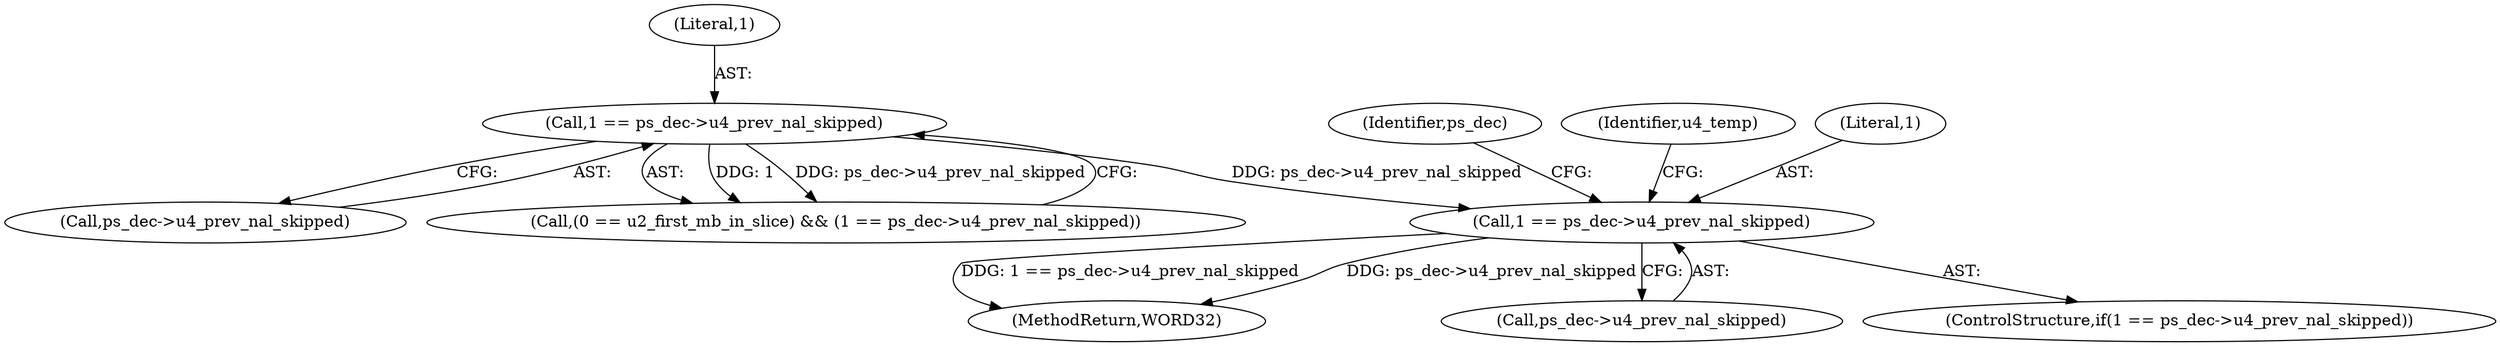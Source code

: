 digraph "0_Android_0b23c81c3dd9ec38f7e6806a3955fed1925541a0_2@pointer" {
"1000397" [label="(Call,1 == ps_dec->u4_prev_nal_skipped)"];
"1000370" [label="(Call,1 == ps_dec->u4_prev_nal_skipped)"];
"1000397" [label="(Call,1 == ps_dec->u4_prev_nal_skipped)"];
"1000372" [label="(Call,ps_dec->u4_prev_nal_skipped)"];
"1000405" [label="(Identifier,ps_dec)"];
"1002619" [label="(MethodReturn,WORD32)"];
"1000411" [label="(Identifier,u4_temp)"];
"1000370" [label="(Call,1 == ps_dec->u4_prev_nal_skipped)"];
"1000399" [label="(Call,ps_dec->u4_prev_nal_skipped)"];
"1000371" [label="(Literal,1)"];
"1000396" [label="(ControlStructure,if(1 == ps_dec->u4_prev_nal_skipped))"];
"1000398" [label="(Literal,1)"];
"1000366" [label="(Call,(0 == u2_first_mb_in_slice) && (1 == ps_dec->u4_prev_nal_skipped))"];
"1000397" -> "1000396"  [label="AST: "];
"1000397" -> "1000399"  [label="CFG: "];
"1000398" -> "1000397"  [label="AST: "];
"1000399" -> "1000397"  [label="AST: "];
"1000405" -> "1000397"  [label="CFG: "];
"1000411" -> "1000397"  [label="CFG: "];
"1000397" -> "1002619"  [label="DDG: 1 == ps_dec->u4_prev_nal_skipped"];
"1000397" -> "1002619"  [label="DDG: ps_dec->u4_prev_nal_skipped"];
"1000370" -> "1000397"  [label="DDG: ps_dec->u4_prev_nal_skipped"];
"1000370" -> "1000366"  [label="AST: "];
"1000370" -> "1000372"  [label="CFG: "];
"1000371" -> "1000370"  [label="AST: "];
"1000372" -> "1000370"  [label="AST: "];
"1000366" -> "1000370"  [label="CFG: "];
"1000370" -> "1000366"  [label="DDG: 1"];
"1000370" -> "1000366"  [label="DDG: ps_dec->u4_prev_nal_skipped"];
}
